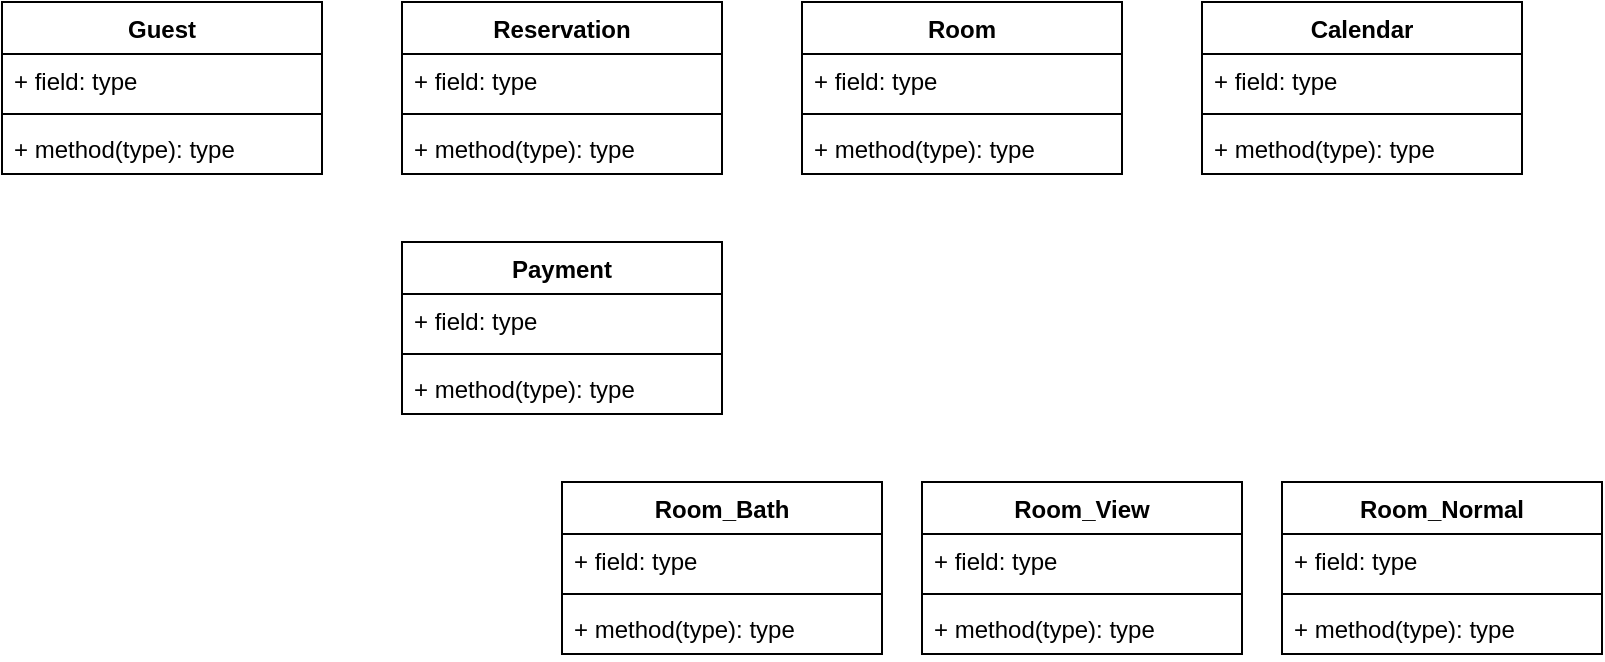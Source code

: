<mxfile version="26.0.11">
  <diagram name="Page-1" id="oPUvCK1G6YkeiSDrKP3I">
    <mxGraphModel dx="1194" dy="605" grid="1" gridSize="10" guides="1" tooltips="1" connect="1" arrows="1" fold="1" page="1" pageScale="1" pageWidth="850" pageHeight="1100" math="0" shadow="0">
      <root>
        <mxCell id="0" />
        <mxCell id="1" parent="0" />
        <mxCell id="svlQcNb3bWHB0XtuM15v-1" value="Reservation" style="swimlane;fontStyle=1;align=center;verticalAlign=top;childLayout=stackLayout;horizontal=1;startSize=26;horizontalStack=0;resizeParent=1;resizeParentMax=0;resizeLast=0;collapsible=1;marginBottom=0;whiteSpace=wrap;html=1;" vertex="1" parent="1">
          <mxGeometry x="240" y="120" width="160" height="86" as="geometry" />
        </mxCell>
        <mxCell id="svlQcNb3bWHB0XtuM15v-2" value="+ field: type" style="text;strokeColor=none;fillColor=none;align=left;verticalAlign=top;spacingLeft=4;spacingRight=4;overflow=hidden;rotatable=0;points=[[0,0.5],[1,0.5]];portConstraint=eastwest;whiteSpace=wrap;html=1;" vertex="1" parent="svlQcNb3bWHB0XtuM15v-1">
          <mxGeometry y="26" width="160" height="26" as="geometry" />
        </mxCell>
        <mxCell id="svlQcNb3bWHB0XtuM15v-3" value="" style="line;strokeWidth=1;fillColor=none;align=left;verticalAlign=middle;spacingTop=-1;spacingLeft=3;spacingRight=3;rotatable=0;labelPosition=right;points=[];portConstraint=eastwest;strokeColor=inherit;" vertex="1" parent="svlQcNb3bWHB0XtuM15v-1">
          <mxGeometry y="52" width="160" height="8" as="geometry" />
        </mxCell>
        <mxCell id="svlQcNb3bWHB0XtuM15v-4" value="+ method(type): type" style="text;strokeColor=none;fillColor=none;align=left;verticalAlign=top;spacingLeft=4;spacingRight=4;overflow=hidden;rotatable=0;points=[[0,0.5],[1,0.5]];portConstraint=eastwest;whiteSpace=wrap;html=1;" vertex="1" parent="svlQcNb3bWHB0XtuM15v-1">
          <mxGeometry y="60" width="160" height="26" as="geometry" />
        </mxCell>
        <mxCell id="svlQcNb3bWHB0XtuM15v-5" value="Room" style="swimlane;fontStyle=1;align=center;verticalAlign=top;childLayout=stackLayout;horizontal=1;startSize=26;horizontalStack=0;resizeParent=1;resizeParentMax=0;resizeLast=0;collapsible=1;marginBottom=0;whiteSpace=wrap;html=1;" vertex="1" parent="1">
          <mxGeometry x="440" y="120" width="160" height="86" as="geometry" />
        </mxCell>
        <mxCell id="svlQcNb3bWHB0XtuM15v-6" value="+ field: type" style="text;strokeColor=none;fillColor=none;align=left;verticalAlign=top;spacingLeft=4;spacingRight=4;overflow=hidden;rotatable=0;points=[[0,0.5],[1,0.5]];portConstraint=eastwest;whiteSpace=wrap;html=1;" vertex="1" parent="svlQcNb3bWHB0XtuM15v-5">
          <mxGeometry y="26" width="160" height="26" as="geometry" />
        </mxCell>
        <mxCell id="svlQcNb3bWHB0XtuM15v-7" value="" style="line;strokeWidth=1;fillColor=none;align=left;verticalAlign=middle;spacingTop=-1;spacingLeft=3;spacingRight=3;rotatable=0;labelPosition=right;points=[];portConstraint=eastwest;strokeColor=inherit;" vertex="1" parent="svlQcNb3bWHB0XtuM15v-5">
          <mxGeometry y="52" width="160" height="8" as="geometry" />
        </mxCell>
        <mxCell id="svlQcNb3bWHB0XtuM15v-8" value="+ method(type): type" style="text;strokeColor=none;fillColor=none;align=left;verticalAlign=top;spacingLeft=4;spacingRight=4;overflow=hidden;rotatable=0;points=[[0,0.5],[1,0.5]];portConstraint=eastwest;whiteSpace=wrap;html=1;" vertex="1" parent="svlQcNb3bWHB0XtuM15v-5">
          <mxGeometry y="60" width="160" height="26" as="geometry" />
        </mxCell>
        <mxCell id="svlQcNb3bWHB0XtuM15v-9" value="Guest" style="swimlane;fontStyle=1;align=center;verticalAlign=top;childLayout=stackLayout;horizontal=1;startSize=26;horizontalStack=0;resizeParent=1;resizeParentMax=0;resizeLast=0;collapsible=1;marginBottom=0;whiteSpace=wrap;html=1;" vertex="1" parent="1">
          <mxGeometry x="40" y="120" width="160" height="86" as="geometry" />
        </mxCell>
        <mxCell id="svlQcNb3bWHB0XtuM15v-10" value="+ field: type" style="text;strokeColor=none;fillColor=none;align=left;verticalAlign=top;spacingLeft=4;spacingRight=4;overflow=hidden;rotatable=0;points=[[0,0.5],[1,0.5]];portConstraint=eastwest;whiteSpace=wrap;html=1;" vertex="1" parent="svlQcNb3bWHB0XtuM15v-9">
          <mxGeometry y="26" width="160" height="26" as="geometry" />
        </mxCell>
        <mxCell id="svlQcNb3bWHB0XtuM15v-11" value="" style="line;strokeWidth=1;fillColor=none;align=left;verticalAlign=middle;spacingTop=-1;spacingLeft=3;spacingRight=3;rotatable=0;labelPosition=right;points=[];portConstraint=eastwest;strokeColor=inherit;" vertex="1" parent="svlQcNb3bWHB0XtuM15v-9">
          <mxGeometry y="52" width="160" height="8" as="geometry" />
        </mxCell>
        <mxCell id="svlQcNb3bWHB0XtuM15v-12" value="+ method(type): type" style="text;strokeColor=none;fillColor=none;align=left;verticalAlign=top;spacingLeft=4;spacingRight=4;overflow=hidden;rotatable=0;points=[[0,0.5],[1,0.5]];portConstraint=eastwest;whiteSpace=wrap;html=1;" vertex="1" parent="svlQcNb3bWHB0XtuM15v-9">
          <mxGeometry y="60" width="160" height="26" as="geometry" />
        </mxCell>
        <mxCell id="svlQcNb3bWHB0XtuM15v-13" value="Calendar" style="swimlane;fontStyle=1;align=center;verticalAlign=top;childLayout=stackLayout;horizontal=1;startSize=26;horizontalStack=0;resizeParent=1;resizeParentMax=0;resizeLast=0;collapsible=1;marginBottom=0;whiteSpace=wrap;html=1;" vertex="1" parent="1">
          <mxGeometry x="640" y="120" width="160" height="86" as="geometry" />
        </mxCell>
        <mxCell id="svlQcNb3bWHB0XtuM15v-14" value="+ field: type" style="text;strokeColor=none;fillColor=none;align=left;verticalAlign=top;spacingLeft=4;spacingRight=4;overflow=hidden;rotatable=0;points=[[0,0.5],[1,0.5]];portConstraint=eastwest;whiteSpace=wrap;html=1;" vertex="1" parent="svlQcNb3bWHB0XtuM15v-13">
          <mxGeometry y="26" width="160" height="26" as="geometry" />
        </mxCell>
        <mxCell id="svlQcNb3bWHB0XtuM15v-15" value="" style="line;strokeWidth=1;fillColor=none;align=left;verticalAlign=middle;spacingTop=-1;spacingLeft=3;spacingRight=3;rotatable=0;labelPosition=right;points=[];portConstraint=eastwest;strokeColor=inherit;" vertex="1" parent="svlQcNb3bWHB0XtuM15v-13">
          <mxGeometry y="52" width="160" height="8" as="geometry" />
        </mxCell>
        <mxCell id="svlQcNb3bWHB0XtuM15v-16" value="+ method(type): type" style="text;strokeColor=none;fillColor=none;align=left;verticalAlign=top;spacingLeft=4;spacingRight=4;overflow=hidden;rotatable=0;points=[[0,0.5],[1,0.5]];portConstraint=eastwest;whiteSpace=wrap;html=1;" vertex="1" parent="svlQcNb3bWHB0XtuM15v-13">
          <mxGeometry y="60" width="160" height="26" as="geometry" />
        </mxCell>
        <mxCell id="svlQcNb3bWHB0XtuM15v-17" value="Payment" style="swimlane;fontStyle=1;align=center;verticalAlign=top;childLayout=stackLayout;horizontal=1;startSize=26;horizontalStack=0;resizeParent=1;resizeParentMax=0;resizeLast=0;collapsible=1;marginBottom=0;whiteSpace=wrap;html=1;" vertex="1" parent="1">
          <mxGeometry x="240" y="240" width="160" height="86" as="geometry" />
        </mxCell>
        <mxCell id="svlQcNb3bWHB0XtuM15v-18" value="+ field: type" style="text;strokeColor=none;fillColor=none;align=left;verticalAlign=top;spacingLeft=4;spacingRight=4;overflow=hidden;rotatable=0;points=[[0,0.5],[1,0.5]];portConstraint=eastwest;whiteSpace=wrap;html=1;" vertex="1" parent="svlQcNb3bWHB0XtuM15v-17">
          <mxGeometry y="26" width="160" height="26" as="geometry" />
        </mxCell>
        <mxCell id="svlQcNb3bWHB0XtuM15v-19" value="" style="line;strokeWidth=1;fillColor=none;align=left;verticalAlign=middle;spacingTop=-1;spacingLeft=3;spacingRight=3;rotatable=0;labelPosition=right;points=[];portConstraint=eastwest;strokeColor=inherit;" vertex="1" parent="svlQcNb3bWHB0XtuM15v-17">
          <mxGeometry y="52" width="160" height="8" as="geometry" />
        </mxCell>
        <mxCell id="svlQcNb3bWHB0XtuM15v-20" value="+ method(type): type" style="text;strokeColor=none;fillColor=none;align=left;verticalAlign=top;spacingLeft=4;spacingRight=4;overflow=hidden;rotatable=0;points=[[0,0.5],[1,0.5]];portConstraint=eastwest;whiteSpace=wrap;html=1;" vertex="1" parent="svlQcNb3bWHB0XtuM15v-17">
          <mxGeometry y="60" width="160" height="26" as="geometry" />
        </mxCell>
        <mxCell id="svlQcNb3bWHB0XtuM15v-21" value="Room_Normal" style="swimlane;fontStyle=1;align=center;verticalAlign=top;childLayout=stackLayout;horizontal=1;startSize=26;horizontalStack=0;resizeParent=1;resizeParentMax=0;resizeLast=0;collapsible=1;marginBottom=0;whiteSpace=wrap;html=1;" vertex="1" parent="1">
          <mxGeometry x="680" y="360" width="160" height="86" as="geometry" />
        </mxCell>
        <mxCell id="svlQcNb3bWHB0XtuM15v-22" value="+ field: type" style="text;strokeColor=none;fillColor=none;align=left;verticalAlign=top;spacingLeft=4;spacingRight=4;overflow=hidden;rotatable=0;points=[[0,0.5],[1,0.5]];portConstraint=eastwest;whiteSpace=wrap;html=1;" vertex="1" parent="svlQcNb3bWHB0XtuM15v-21">
          <mxGeometry y="26" width="160" height="26" as="geometry" />
        </mxCell>
        <mxCell id="svlQcNb3bWHB0XtuM15v-23" value="" style="line;strokeWidth=1;fillColor=none;align=left;verticalAlign=middle;spacingTop=-1;spacingLeft=3;spacingRight=3;rotatable=0;labelPosition=right;points=[];portConstraint=eastwest;strokeColor=inherit;" vertex="1" parent="svlQcNb3bWHB0XtuM15v-21">
          <mxGeometry y="52" width="160" height="8" as="geometry" />
        </mxCell>
        <mxCell id="svlQcNb3bWHB0XtuM15v-24" value="+ method(type): type" style="text;strokeColor=none;fillColor=none;align=left;verticalAlign=top;spacingLeft=4;spacingRight=4;overflow=hidden;rotatable=0;points=[[0,0.5],[1,0.5]];portConstraint=eastwest;whiteSpace=wrap;html=1;" vertex="1" parent="svlQcNb3bWHB0XtuM15v-21">
          <mxGeometry y="60" width="160" height="26" as="geometry" />
        </mxCell>
        <mxCell id="svlQcNb3bWHB0XtuM15v-25" value="Room_Bath" style="swimlane;fontStyle=1;align=center;verticalAlign=top;childLayout=stackLayout;horizontal=1;startSize=26;horizontalStack=0;resizeParent=1;resizeParentMax=0;resizeLast=0;collapsible=1;marginBottom=0;whiteSpace=wrap;html=1;" vertex="1" parent="1">
          <mxGeometry x="320" y="360" width="160" height="86" as="geometry" />
        </mxCell>
        <mxCell id="svlQcNb3bWHB0XtuM15v-26" value="+ field: type" style="text;strokeColor=none;fillColor=none;align=left;verticalAlign=top;spacingLeft=4;spacingRight=4;overflow=hidden;rotatable=0;points=[[0,0.5],[1,0.5]];portConstraint=eastwest;whiteSpace=wrap;html=1;" vertex="1" parent="svlQcNb3bWHB0XtuM15v-25">
          <mxGeometry y="26" width="160" height="26" as="geometry" />
        </mxCell>
        <mxCell id="svlQcNb3bWHB0XtuM15v-27" value="" style="line;strokeWidth=1;fillColor=none;align=left;verticalAlign=middle;spacingTop=-1;spacingLeft=3;spacingRight=3;rotatable=0;labelPosition=right;points=[];portConstraint=eastwest;strokeColor=inherit;" vertex="1" parent="svlQcNb3bWHB0XtuM15v-25">
          <mxGeometry y="52" width="160" height="8" as="geometry" />
        </mxCell>
        <mxCell id="svlQcNb3bWHB0XtuM15v-28" value="+ method(type): type" style="text;strokeColor=none;fillColor=none;align=left;verticalAlign=top;spacingLeft=4;spacingRight=4;overflow=hidden;rotatable=0;points=[[0,0.5],[1,0.5]];portConstraint=eastwest;whiteSpace=wrap;html=1;" vertex="1" parent="svlQcNb3bWHB0XtuM15v-25">
          <mxGeometry y="60" width="160" height="26" as="geometry" />
        </mxCell>
        <mxCell id="svlQcNb3bWHB0XtuM15v-33" value="Room_View" style="swimlane;fontStyle=1;align=center;verticalAlign=top;childLayout=stackLayout;horizontal=1;startSize=26;horizontalStack=0;resizeParent=1;resizeParentMax=0;resizeLast=0;collapsible=1;marginBottom=0;whiteSpace=wrap;html=1;" vertex="1" parent="1">
          <mxGeometry x="500" y="360" width="160" height="86" as="geometry" />
        </mxCell>
        <mxCell id="svlQcNb3bWHB0XtuM15v-34" value="+ field: type" style="text;strokeColor=none;fillColor=none;align=left;verticalAlign=top;spacingLeft=4;spacingRight=4;overflow=hidden;rotatable=0;points=[[0,0.5],[1,0.5]];portConstraint=eastwest;whiteSpace=wrap;html=1;" vertex="1" parent="svlQcNb3bWHB0XtuM15v-33">
          <mxGeometry y="26" width="160" height="26" as="geometry" />
        </mxCell>
        <mxCell id="svlQcNb3bWHB0XtuM15v-35" value="" style="line;strokeWidth=1;fillColor=none;align=left;verticalAlign=middle;spacingTop=-1;spacingLeft=3;spacingRight=3;rotatable=0;labelPosition=right;points=[];portConstraint=eastwest;strokeColor=inherit;" vertex="1" parent="svlQcNb3bWHB0XtuM15v-33">
          <mxGeometry y="52" width="160" height="8" as="geometry" />
        </mxCell>
        <mxCell id="svlQcNb3bWHB0XtuM15v-36" value="+ method(type): type" style="text;strokeColor=none;fillColor=none;align=left;verticalAlign=top;spacingLeft=4;spacingRight=4;overflow=hidden;rotatable=0;points=[[0,0.5],[1,0.5]];portConstraint=eastwest;whiteSpace=wrap;html=1;" vertex="1" parent="svlQcNb3bWHB0XtuM15v-33">
          <mxGeometry y="60" width="160" height="26" as="geometry" />
        </mxCell>
      </root>
    </mxGraphModel>
  </diagram>
</mxfile>
